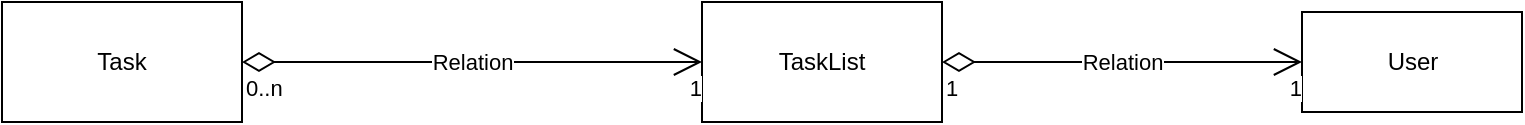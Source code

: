 <mxfile version="22.0.2" type="device" pages="3">
  <diagram id="PdQKV_AviZreMKFswml6" name="Page-1">
    <mxGraphModel dx="1418" dy="820" grid="1" gridSize="10" guides="1" tooltips="1" connect="1" arrows="1" fold="1" page="1" pageScale="1" pageWidth="850" pageHeight="1100" math="0" shadow="0">
      <root>
        <mxCell id="0" />
        <mxCell id="1" parent="0" />
        <mxCell id="2" value="Task" style="rounded=0;whiteSpace=wrap;html=1;" parent="1" vertex="1">
          <mxGeometry x="170" y="250" width="120" height="60" as="geometry" />
        </mxCell>
        <mxCell id="3" value="TaskList" style="rounded=0;whiteSpace=wrap;html=1;" parent="1" vertex="1">
          <mxGeometry x="520" y="250" width="120" height="60" as="geometry" />
        </mxCell>
        <mxCell id="4" value="Relation" style="endArrow=open;html=1;endSize=12;startArrow=diamondThin;startSize=14;startFill=0;edgeStyle=orthogonalEdgeStyle;rounded=0;entryX=0;entryY=0.5;entryDx=0;entryDy=0;" parent="1" source="2" target="3" edge="1">
          <mxGeometry relative="1" as="geometry">
            <mxPoint x="340" y="410" as="sourcePoint" />
            <mxPoint x="500" y="410" as="targetPoint" />
          </mxGeometry>
        </mxCell>
        <mxCell id="5" value="0..n" style="edgeLabel;resizable=0;html=1;align=left;verticalAlign=top;" parent="4" connectable="0" vertex="1">
          <mxGeometry x="-1" relative="1" as="geometry" />
        </mxCell>
        <mxCell id="6" value="1" style="edgeLabel;resizable=0;html=1;align=right;verticalAlign=top;" parent="4" connectable="0" vertex="1">
          <mxGeometry x="1" relative="1" as="geometry" />
        </mxCell>
        <mxCell id="8" value="User" style="html=1;" parent="1" vertex="1">
          <mxGeometry x="820" y="255" width="110" height="50" as="geometry" />
        </mxCell>
        <mxCell id="11" value="Relation" style="endArrow=open;html=1;endSize=12;startArrow=diamondThin;startSize=14;startFill=0;edgeStyle=orthogonalEdgeStyle;rounded=0;entryX=0;entryY=0.5;entryDx=0;entryDy=0;exitX=1;exitY=0.5;exitDx=0;exitDy=0;" parent="1" source="3" target="8" edge="1">
          <mxGeometry relative="1" as="geometry">
            <mxPoint x="680" y="220" as="sourcePoint" />
            <mxPoint x="500" y="410" as="targetPoint" />
            <Array as="points" />
          </mxGeometry>
        </mxCell>
        <mxCell id="12" value="1" style="edgeLabel;resizable=0;html=1;align=left;verticalAlign=top;" parent="11" connectable="0" vertex="1">
          <mxGeometry x="-1" relative="1" as="geometry" />
        </mxCell>
        <mxCell id="13" value="1" style="edgeLabel;resizable=0;html=1;align=right;verticalAlign=top;" parent="11" connectable="0" vertex="1">
          <mxGeometry x="1" relative="1" as="geometry" />
        </mxCell>
      </root>
    </mxGraphModel>
  </diagram>
  <diagram id="nkBJ4IhWX84agAnz0iTn" name="UC01 - User">
    <mxGraphModel dx="1418" dy="820" grid="1" gridSize="10" guides="1" tooltips="1" connect="1" arrows="1" fold="1" page="1" pageScale="1" pageWidth="850" pageHeight="1100" math="0" shadow="0">
      <root>
        <mxCell id="0" />
        <mxCell id="1" parent="0" />
        <mxCell id="EKskkTxlIlueC_K74CWc-3" style="edgeStyle=orthogonalEdgeStyle;rounded=0;orthogonalLoop=1;jettySize=auto;html=1;" parent="1" source="EKskkTxlIlueC_K74CWc-1" target="EKskkTxlIlueC_K74CWc-2" edge="1">
          <mxGeometry relative="1" as="geometry" />
        </mxCell>
        <mxCell id="EKskkTxlIlueC_K74CWc-11" style="edgeStyle=orthogonalEdgeStyle;rounded=0;orthogonalLoop=1;jettySize=auto;html=1;entryX=0.5;entryY=1;entryDx=0;entryDy=0;" parent="1" source="EKskkTxlIlueC_K74CWc-1" target="EKskkTxlIlueC_K74CWc-8" edge="1">
          <mxGeometry relative="1" as="geometry">
            <Array as="points">
              <mxPoint x="425" y="330" />
              <mxPoint x="220" y="330" />
            </Array>
          </mxGeometry>
        </mxCell>
        <mxCell id="EKskkTxlIlueC_K74CWc-12" style="edgeStyle=orthogonalEdgeStyle;rounded=0;orthogonalLoop=1;jettySize=auto;html=1;entryX=0;entryY=0.5;entryDx=0;entryDy=0;" parent="1" source="EKskkTxlIlueC_K74CWc-1" target="EKskkTxlIlueC_K74CWc-9" edge="1">
          <mxGeometry relative="1" as="geometry" />
        </mxCell>
        <mxCell id="EKskkTxlIlueC_K74CWc-13" style="edgeStyle=orthogonalEdgeStyle;rounded=0;orthogonalLoop=1;jettySize=auto;html=1;entryX=0.207;entryY=0.914;entryDx=0;entryDy=0;entryPerimeter=0;" parent="1" source="EKskkTxlIlueC_K74CWc-1" target="EKskkTxlIlueC_K74CWc-10" edge="1">
          <mxGeometry relative="1" as="geometry" />
        </mxCell>
        <mxCell id="EKskkTxlIlueC_K74CWc-1" value="Usuario" style="shape=umlActor;verticalLabelPosition=bottom;verticalAlign=top;html=1;" parent="1" vertex="1">
          <mxGeometry x="410" y="380" width="30" height="60" as="geometry" />
        </mxCell>
        <mxCell id="EKskkTxlIlueC_K74CWc-2" value="Create Task" style="ellipse;whiteSpace=wrap;html=1;" parent="1" vertex="1">
          <mxGeometry x="110" y="375" width="140" height="70" as="geometry" />
        </mxCell>
        <mxCell id="EKskkTxlIlueC_K74CWc-8" value="Edit Task" style="ellipse;whiteSpace=wrap;html=1;" parent="1" vertex="1">
          <mxGeometry x="150" y="180" width="140" height="70" as="geometry" />
        </mxCell>
        <mxCell id="EKskkTxlIlueC_K74CWc-9" value="Delete Task" style="ellipse;whiteSpace=wrap;html=1;" parent="1" vertex="1">
          <mxGeometry x="570" y="250" width="140" height="70" as="geometry" />
        </mxCell>
        <mxCell id="EKskkTxlIlueC_K74CWc-10" value="View Task" style="ellipse;whiteSpace=wrap;html=1;" parent="1" vertex="1">
          <mxGeometry x="280" y="570" width="140" height="70" as="geometry" />
        </mxCell>
      </root>
    </mxGraphModel>
  </diagram>
  <diagram id="Vr7-dGUjN-MFvS8S6axF" name="UC02-Tasks">
    <mxGraphModel dx="1418" dy="820" grid="1" gridSize="10" guides="1" tooltips="1" connect="1" arrows="1" fold="1" page="1" pageScale="1" pageWidth="850" pageHeight="1100" math="0" shadow="0">
      <root>
        <mxCell id="0" />
        <mxCell id="1" parent="0" />
      </root>
    </mxGraphModel>
  </diagram>
</mxfile>
